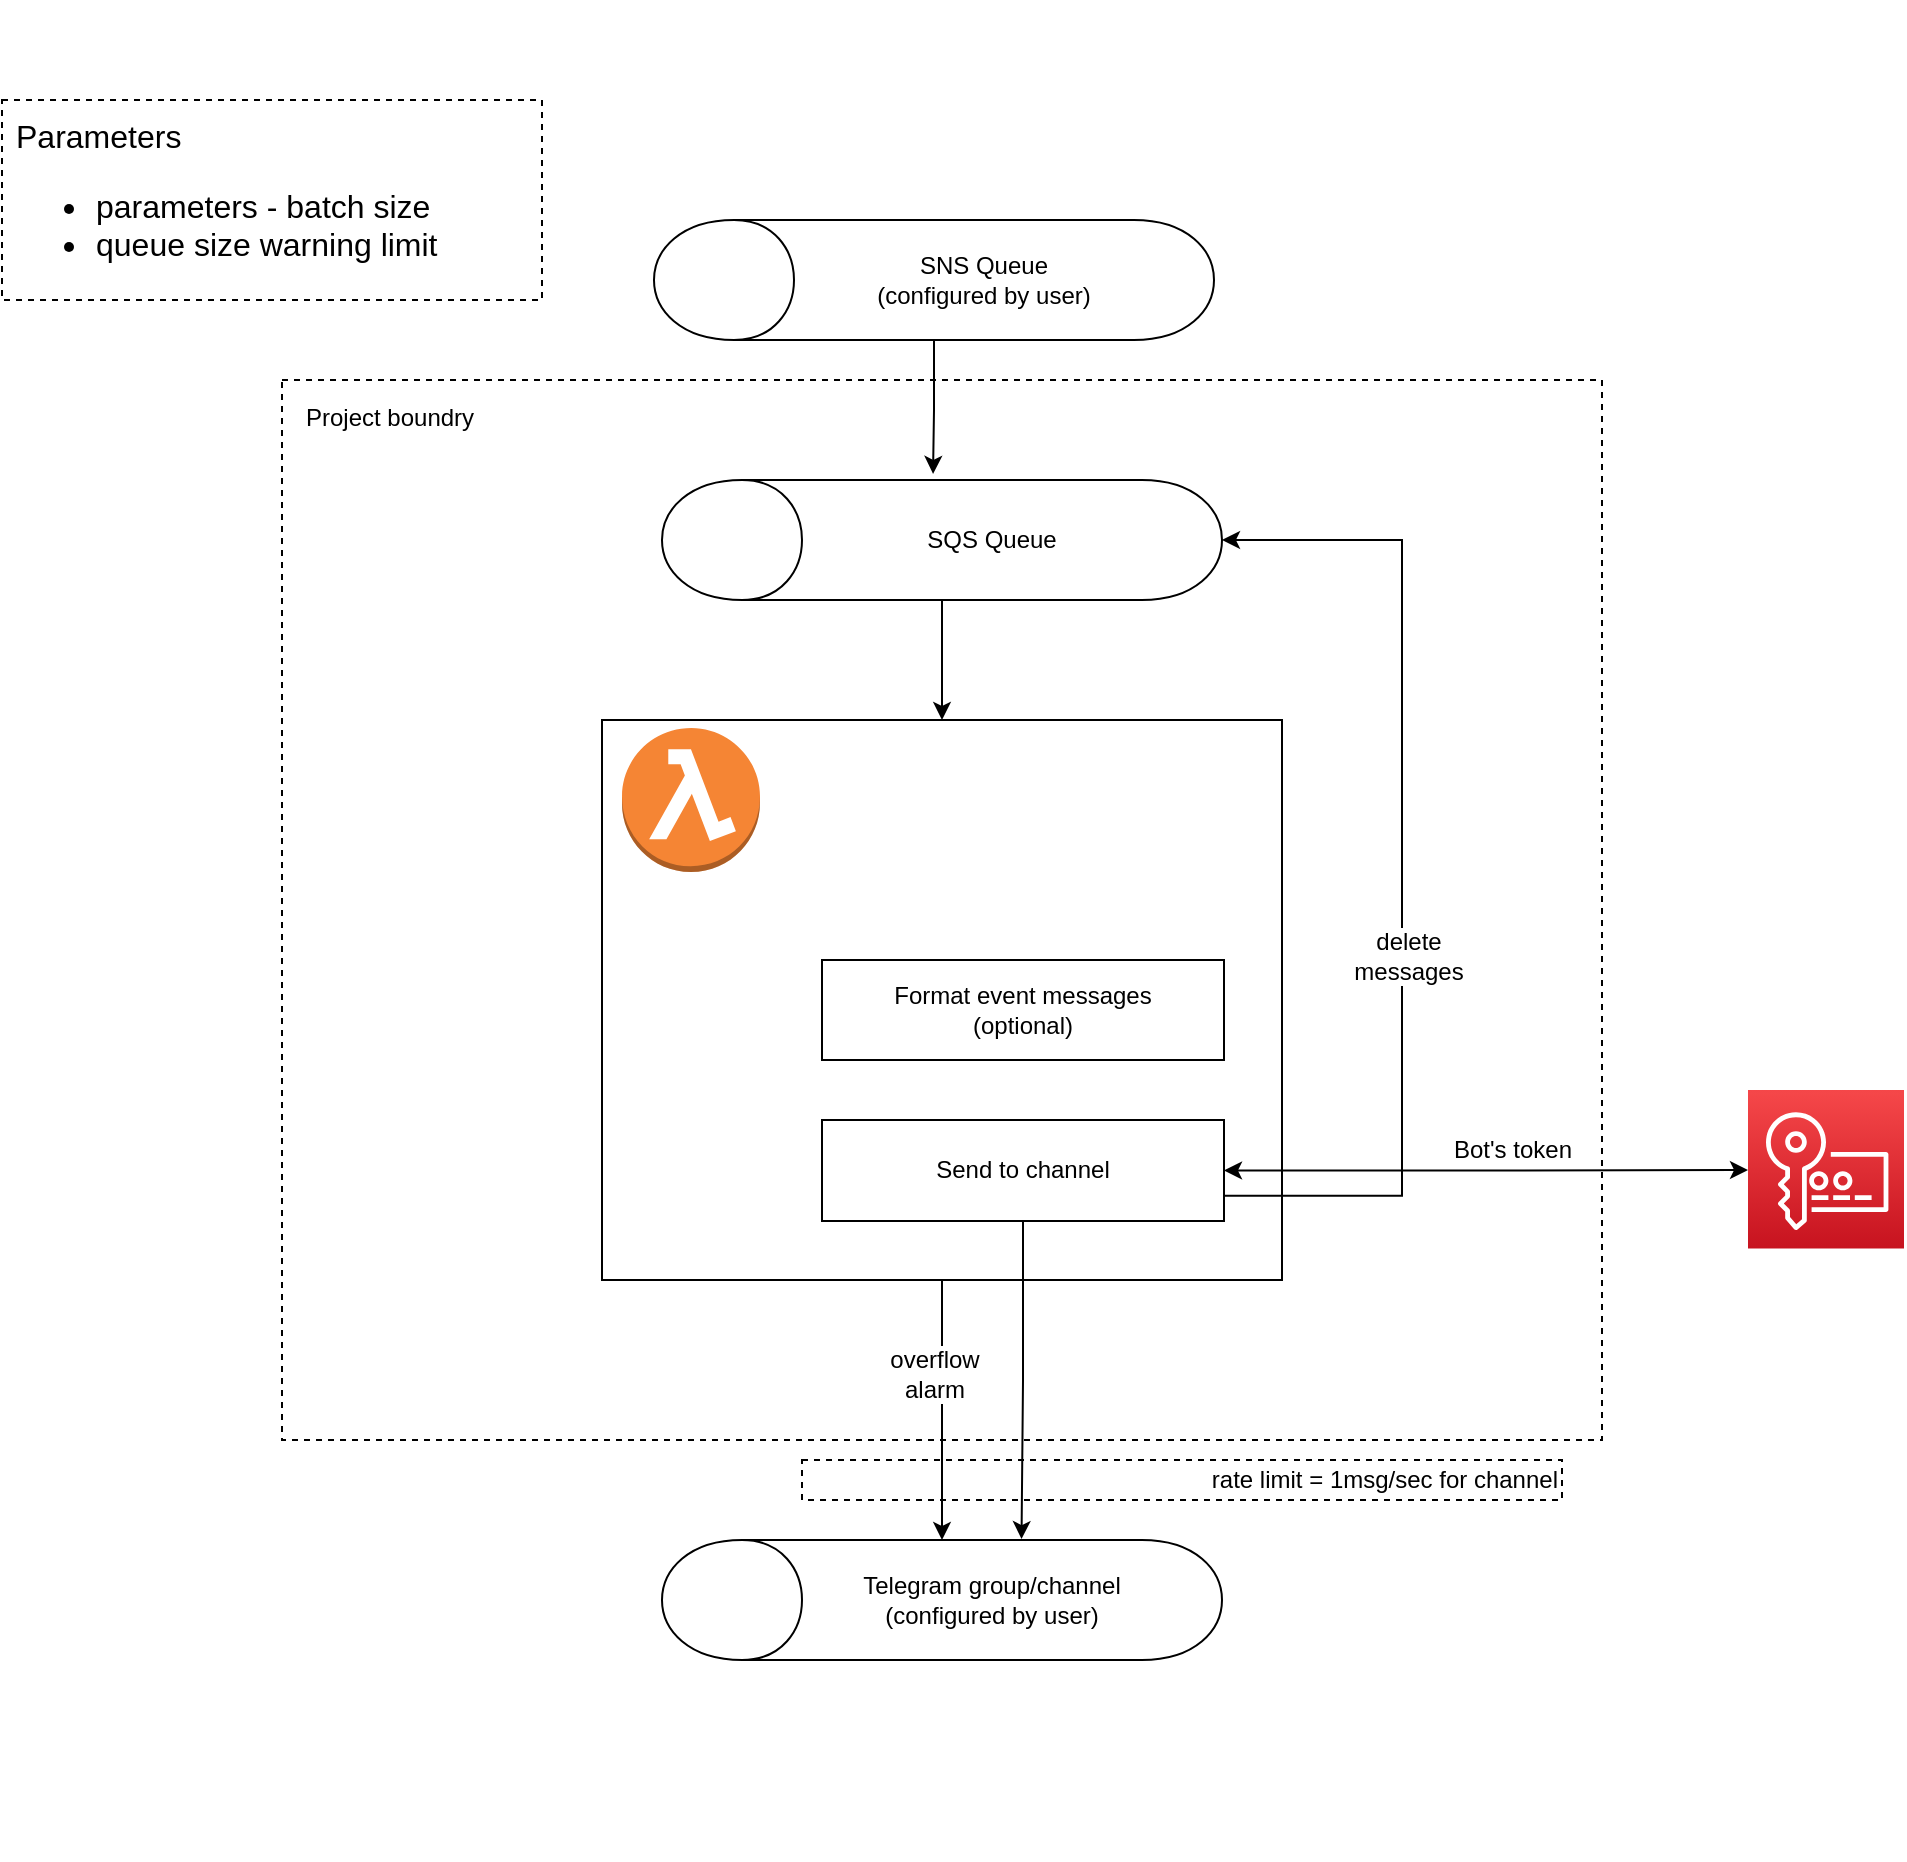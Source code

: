 <mxfile version="12.6.5" type="device"><diagram id="e11NFGKPqWPU3PTRzhwr" name="Page-1"><mxGraphModel dx="1757" dy="1833" grid="1" gridSize="10" guides="1" tooltips="1" connect="1" arrows="1" fold="1" page="1" pageScale="1" pageWidth="850" pageHeight="1100" math="0" shadow="0"><root><mxCell id="0"/><mxCell id="1" parent="0"/><mxCell id="Q-5h_6fICDm2KFNOwlma-10" value="" style="shape=cylinder;whiteSpace=wrap;html=1;boundedLbl=1;backgroundOutline=1;rotation=-90;" parent="1" vertex="1"><mxGeometry x="430" y="640" width="60" height="280" as="geometry"/></mxCell><mxCell id="Q-5h_6fICDm2KFNOwlma-9" value="Project boundry" style="rounded=0;whiteSpace=wrap;html=1;dashed=1;verticalAlign=top;align=left;spacingLeft=10;spacingTop=5;fillColor=none;" parent="1" vertex="1"><mxGeometry x="130" y="170" width="660" height="530" as="geometry"/></mxCell><mxCell id="Q-5h_6fICDm2KFNOwlma-13" style="edgeStyle=orthogonalEdgeStyle;rounded=0;orthogonalLoop=1;jettySize=auto;html=1;entryX=1.051;entryY=0.484;entryDx=0;entryDy=0;entryPerimeter=0;" parent="1" source="Q-5h_6fICDm2KFNOwlma-1" target="Q-5h_6fICDm2KFNOwlma-7" edge="1"><mxGeometry relative="1" as="geometry"/></mxCell><mxCell id="Q-5h_6fICDm2KFNOwlma-3" value="" style="rounded=0;whiteSpace=wrap;html=1;" parent="1" vertex="1"><mxGeometry x="290" y="340" width="340" height="280" as="geometry"/></mxCell><mxCell id="Q-5h_6fICDm2KFNOwlma-4" value="" style="outlineConnect=0;dashed=0;verticalLabelPosition=bottom;verticalAlign=top;align=center;html=1;shape=mxgraph.aws3.lambda_function;fillColor=#F58534;gradientColor=none;" parent="1" vertex="1"><mxGeometry x="300" y="344" width="69" height="72" as="geometry"/></mxCell><mxCell id="Q-5h_6fICDm2KFNOwlma-5" value="Format event messages&lt;br&gt;(optional)" style="rounded=0;whiteSpace=wrap;html=1;" parent="1" vertex="1"><mxGeometry x="400" y="460" width="201" height="50" as="geometry"/></mxCell><mxCell id="Q-5h_6fICDm2KFNOwlma-12" style="edgeStyle=orthogonalEdgeStyle;rounded=0;orthogonalLoop=1;jettySize=auto;html=1;exitX=0.5;exitY=1;exitDx=0;exitDy=0;entryX=1.008;entryY=0.642;entryDx=0;entryDy=0;entryPerimeter=0;" parent="1" source="Q-5h_6fICDm2KFNOwlma-6" target="Q-5h_6fICDm2KFNOwlma-10" edge="1"><mxGeometry relative="1" as="geometry"/></mxCell><mxCell id="Q-5h_6fICDm2KFNOwlma-15" style="edgeStyle=orthogonalEdgeStyle;rounded=0;orthogonalLoop=1;jettySize=auto;html=1;entryX=0.5;entryY=1;entryDx=0;entryDy=0;exitX=1;exitY=0.75;exitDx=0;exitDy=0;" parent="1" source="Q-5h_6fICDm2KFNOwlma-6" target="Q-5h_6fICDm2KFNOwlma-7" edge="1"><mxGeometry relative="1" as="geometry"><Array as="points"><mxPoint x="690" y="578"/><mxPoint x="690" y="250"/></Array></mxGeometry></mxCell><mxCell id="Q-5h_6fICDm2KFNOwlma-16" value="delete&lt;br&gt;messages" style="text;html=1;align=center;verticalAlign=middle;resizable=0;points=[];labelBackgroundColor=#ffffff;" parent="Q-5h_6fICDm2KFNOwlma-15" vertex="1" connectable="0"><mxGeometry x="-0.174" y="-3" relative="1" as="geometry"><mxPoint as="offset"/></mxGeometry></mxCell><mxCell id="DAEjfqEGcLTA4E_eul9b-1" style="edgeStyle=orthogonalEdgeStyle;rounded=0;orthogonalLoop=1;jettySize=auto;html=1;entryX=0;entryY=0.513;entryDx=0;entryDy=0;entryPerimeter=0;startArrow=classic;startFill=1;" edge="1" parent="1" source="Q-5h_6fICDm2KFNOwlma-6" target="Q-5h_6fICDm2KFNOwlma-24"><mxGeometry relative="1" as="geometry"/></mxCell><mxCell id="DAEjfqEGcLTA4E_eul9b-3" value="Bot's token" style="text;html=1;align=center;verticalAlign=middle;resizable=0;points=[];labelBackgroundColor=#ffffff;" vertex="1" connectable="0" parent="DAEjfqEGcLTA4E_eul9b-1"><mxGeometry x="0.193" y="-1" relative="1" as="geometry"><mxPoint x="-12.95" y="-11" as="offset"/></mxGeometry></mxCell><mxCell id="Q-5h_6fICDm2KFNOwlma-6" value="Send to channel" style="rounded=0;whiteSpace=wrap;html=1;" parent="1" vertex="1"><mxGeometry x="400" y="540" width="201" height="50.5" as="geometry"/></mxCell><mxCell id="Q-5h_6fICDm2KFNOwlma-14" style="edgeStyle=orthogonalEdgeStyle;rounded=0;orthogonalLoop=1;jettySize=auto;html=1;entryX=0.5;entryY=0;entryDx=0;entryDy=0;" parent="1" source="Q-5h_6fICDm2KFNOwlma-7" target="Q-5h_6fICDm2KFNOwlma-3" edge="1"><mxGeometry relative="1" as="geometry"/></mxCell><mxCell id="Q-5h_6fICDm2KFNOwlma-7" value="" style="shape=cylinder;whiteSpace=wrap;html=1;boundedLbl=1;backgroundOutline=1;rotation=-90;" parent="1" vertex="1"><mxGeometry x="430" y="110" width="60" height="280" as="geometry"/></mxCell><mxCell id="Q-5h_6fICDm2KFNOwlma-8" value="SQS Queue" style="text;html=1;strokeColor=none;fillColor=none;align=center;verticalAlign=middle;whiteSpace=wrap;rounded=0;" parent="1" vertex="1"><mxGeometry x="400" y="230" width="170" height="40" as="geometry"/></mxCell><mxCell id="Q-5h_6fICDm2KFNOwlma-17" value="" style="endArrow=classic;html=1;exitX=0.5;exitY=1;exitDx=0;exitDy=0;" parent="1" source="Q-5h_6fICDm2KFNOwlma-3" target="Q-5h_6fICDm2KFNOwlma-10" edge="1"><mxGeometry width="50" height="50" relative="1" as="geometry"><mxPoint x="130" y="890" as="sourcePoint"/><mxPoint x="180" y="840" as="targetPoint"/></mxGeometry></mxCell><mxCell id="Q-5h_6fICDm2KFNOwlma-18" value="overflow&lt;br&gt;alarm" style="text;html=1;align=center;verticalAlign=middle;resizable=0;points=[];labelBackgroundColor=#ffffff;" parent="Q-5h_6fICDm2KFNOwlma-17" vertex="1" connectable="0"><mxGeometry x="-0.336" y="-2" relative="1" as="geometry"><mxPoint x="-2" y="3.33" as="offset"/></mxGeometry></mxCell><mxCell id="Q-5h_6fICDm2KFNOwlma-19" value="&lt;div style=&quot;font-size: 16px&quot;&gt;&lt;span&gt;Parameters&lt;/span&gt;&lt;ul&gt;&lt;li&gt;parameters - batch size&lt;/li&gt;&lt;li&gt;queue size warning limit&lt;/li&gt;&lt;/ul&gt;&lt;/div&gt;" style="rounded=0;whiteSpace=wrap;html=1;dashed=1;fillColor=none;align=left;spacingLeft=5;spacingTop=5;" parent="1" vertex="1"><mxGeometry x="-10" y="30" width="270" height="100" as="geometry"/></mxCell><mxCell id="Q-5h_6fICDm2KFNOwlma-20" value="" style="group" parent="1" vertex="1" connectable="0"><mxGeometry x="400" y="630" width="370" height="280" as="geometry"/></mxCell><mxCell id="Q-5h_6fICDm2KFNOwlma-11" value="Telegram group/channel&lt;br&gt;(configured by user)" style="text;html=1;strokeColor=none;fillColor=none;align=center;verticalAlign=middle;whiteSpace=wrap;rounded=0;" parent="Q-5h_6fICDm2KFNOwlma-20" vertex="1"><mxGeometry y="130" width="170" height="40" as="geometry"/></mxCell><mxCell id="Q-5h_6fICDm2KFNOwlma-27" value="rate limit = 1msg/sec for channel" style="rounded=0;whiteSpace=wrap;html=1;dashed=1;fillColor=none;align=right;" parent="Q-5h_6fICDm2KFNOwlma-20" vertex="1"><mxGeometry x="-10" y="80" width="380" height="20" as="geometry"/></mxCell><mxCell id="Q-5h_6fICDm2KFNOwlma-23" value="" style="group" parent="1" vertex="1" connectable="0"><mxGeometry x="396" y="-20" width="170" height="280" as="geometry"/></mxCell><mxCell id="Q-5h_6fICDm2KFNOwlma-1" value="" style="shape=cylinder;whiteSpace=wrap;html=1;boundedLbl=1;backgroundOutline=1;rotation=-90;" parent="Q-5h_6fICDm2KFNOwlma-23" vertex="1"><mxGeometry x="30" width="60" height="280" as="geometry"/></mxCell><mxCell id="Q-5h_6fICDm2KFNOwlma-2" value="SNS Queue&lt;br&gt;(configured by user)" style="text;html=1;strokeColor=none;fillColor=none;align=center;verticalAlign=middle;whiteSpace=wrap;rounded=0;" parent="Q-5h_6fICDm2KFNOwlma-23" vertex="1"><mxGeometry y="120" width="170" height="40" as="geometry"/></mxCell><mxCell id="Q-5h_6fICDm2KFNOwlma-24" value="" style="outlineConnect=0;fontColor=#232F3E;gradientColor=#F54749;gradientDirection=north;fillColor=#C7131F;strokeColor=#ffffff;dashed=0;verticalLabelPosition=bottom;verticalAlign=top;align=center;html=1;fontSize=12;fontStyle=0;aspect=fixed;shape=mxgraph.aws4.resourceIcon;resIcon=mxgraph.aws4.key_management_service;" parent="1" vertex="1"><mxGeometry x="863" y="525" width="78" height="78" as="geometry"/></mxCell><mxCell id="DAEjfqEGcLTA4E_eul9b-2" value="" style="outlineConnect=0;fontColor=#232F3E;gradientColor=#F54749;gradientDirection=north;fillColor=#C7131F;strokeColor=#ffffff;dashed=0;verticalLabelPosition=bottom;verticalAlign=top;align=center;html=1;fontSize=12;fontStyle=0;aspect=fixed;shape=mxgraph.aws4.resourceIcon;resIcon=mxgraph.aws4.key_management_service;" vertex="1" parent="1"><mxGeometry x="863" y="526.25" width="78" height="78" as="geometry"/></mxCell></root></mxGraphModel></diagram></mxfile>